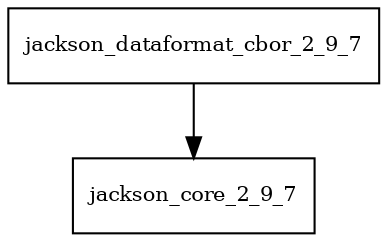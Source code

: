 digraph jackson_dataformat_cbor_2_9_7_dependencies {
  node [shape = box, fontsize=10.0];
  jackson_dataformat_cbor_2_9_7 -> jackson_core_2_9_7;
}
